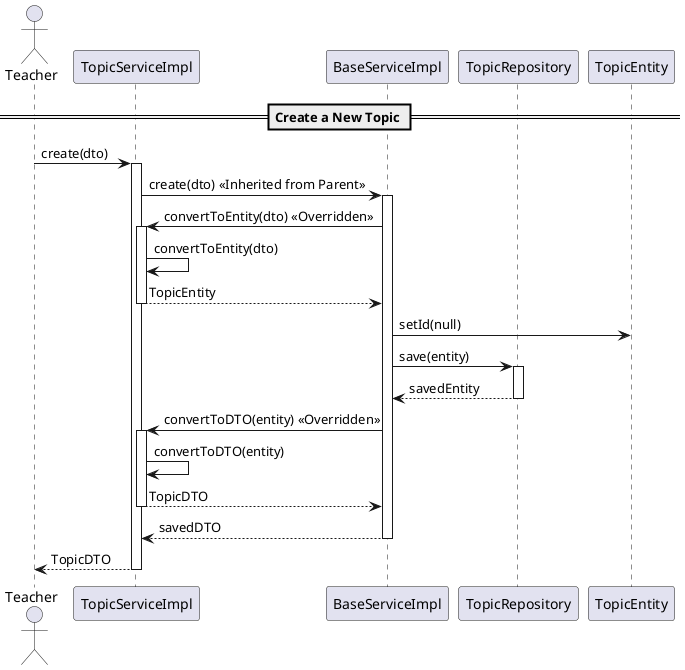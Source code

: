 @startuml createTopic

actor Teacher
participant "TopicServiceImpl" as TopicService
participant "BaseServiceImpl" as BaseService
participant "TopicRepository" as Repository
participant "TopicEntity" as Entity

== Create a New Topic ==
Teacher -> TopicService: create(dto)
activate TopicService

TopicService -> BaseService: create(dto) << Inherited from Parent >>
activate BaseService

BaseService -> TopicService: convertToEntity(dto) << Overridden >>
activate TopicService
TopicService -> TopicService: convertToEntity(dto)
TopicService --> BaseService: TopicEntity
deactivate TopicService

BaseService -> Entity: setId(null)

BaseService -> Repository: save(entity)
activate Repository
Repository --> BaseService: savedEntity
deactivate Repository

BaseService -> TopicService: convertToDTO(entity) << Overridden >>
activate TopicService
TopicService -> TopicService: convertToDTO(entity)
TopicService --> BaseService: TopicDTO
deactivate TopicService

BaseService --> TopicService: savedDTO
deactivate BaseService

TopicService --> Teacher: TopicDTO
deactivate TopicService

@enduml
